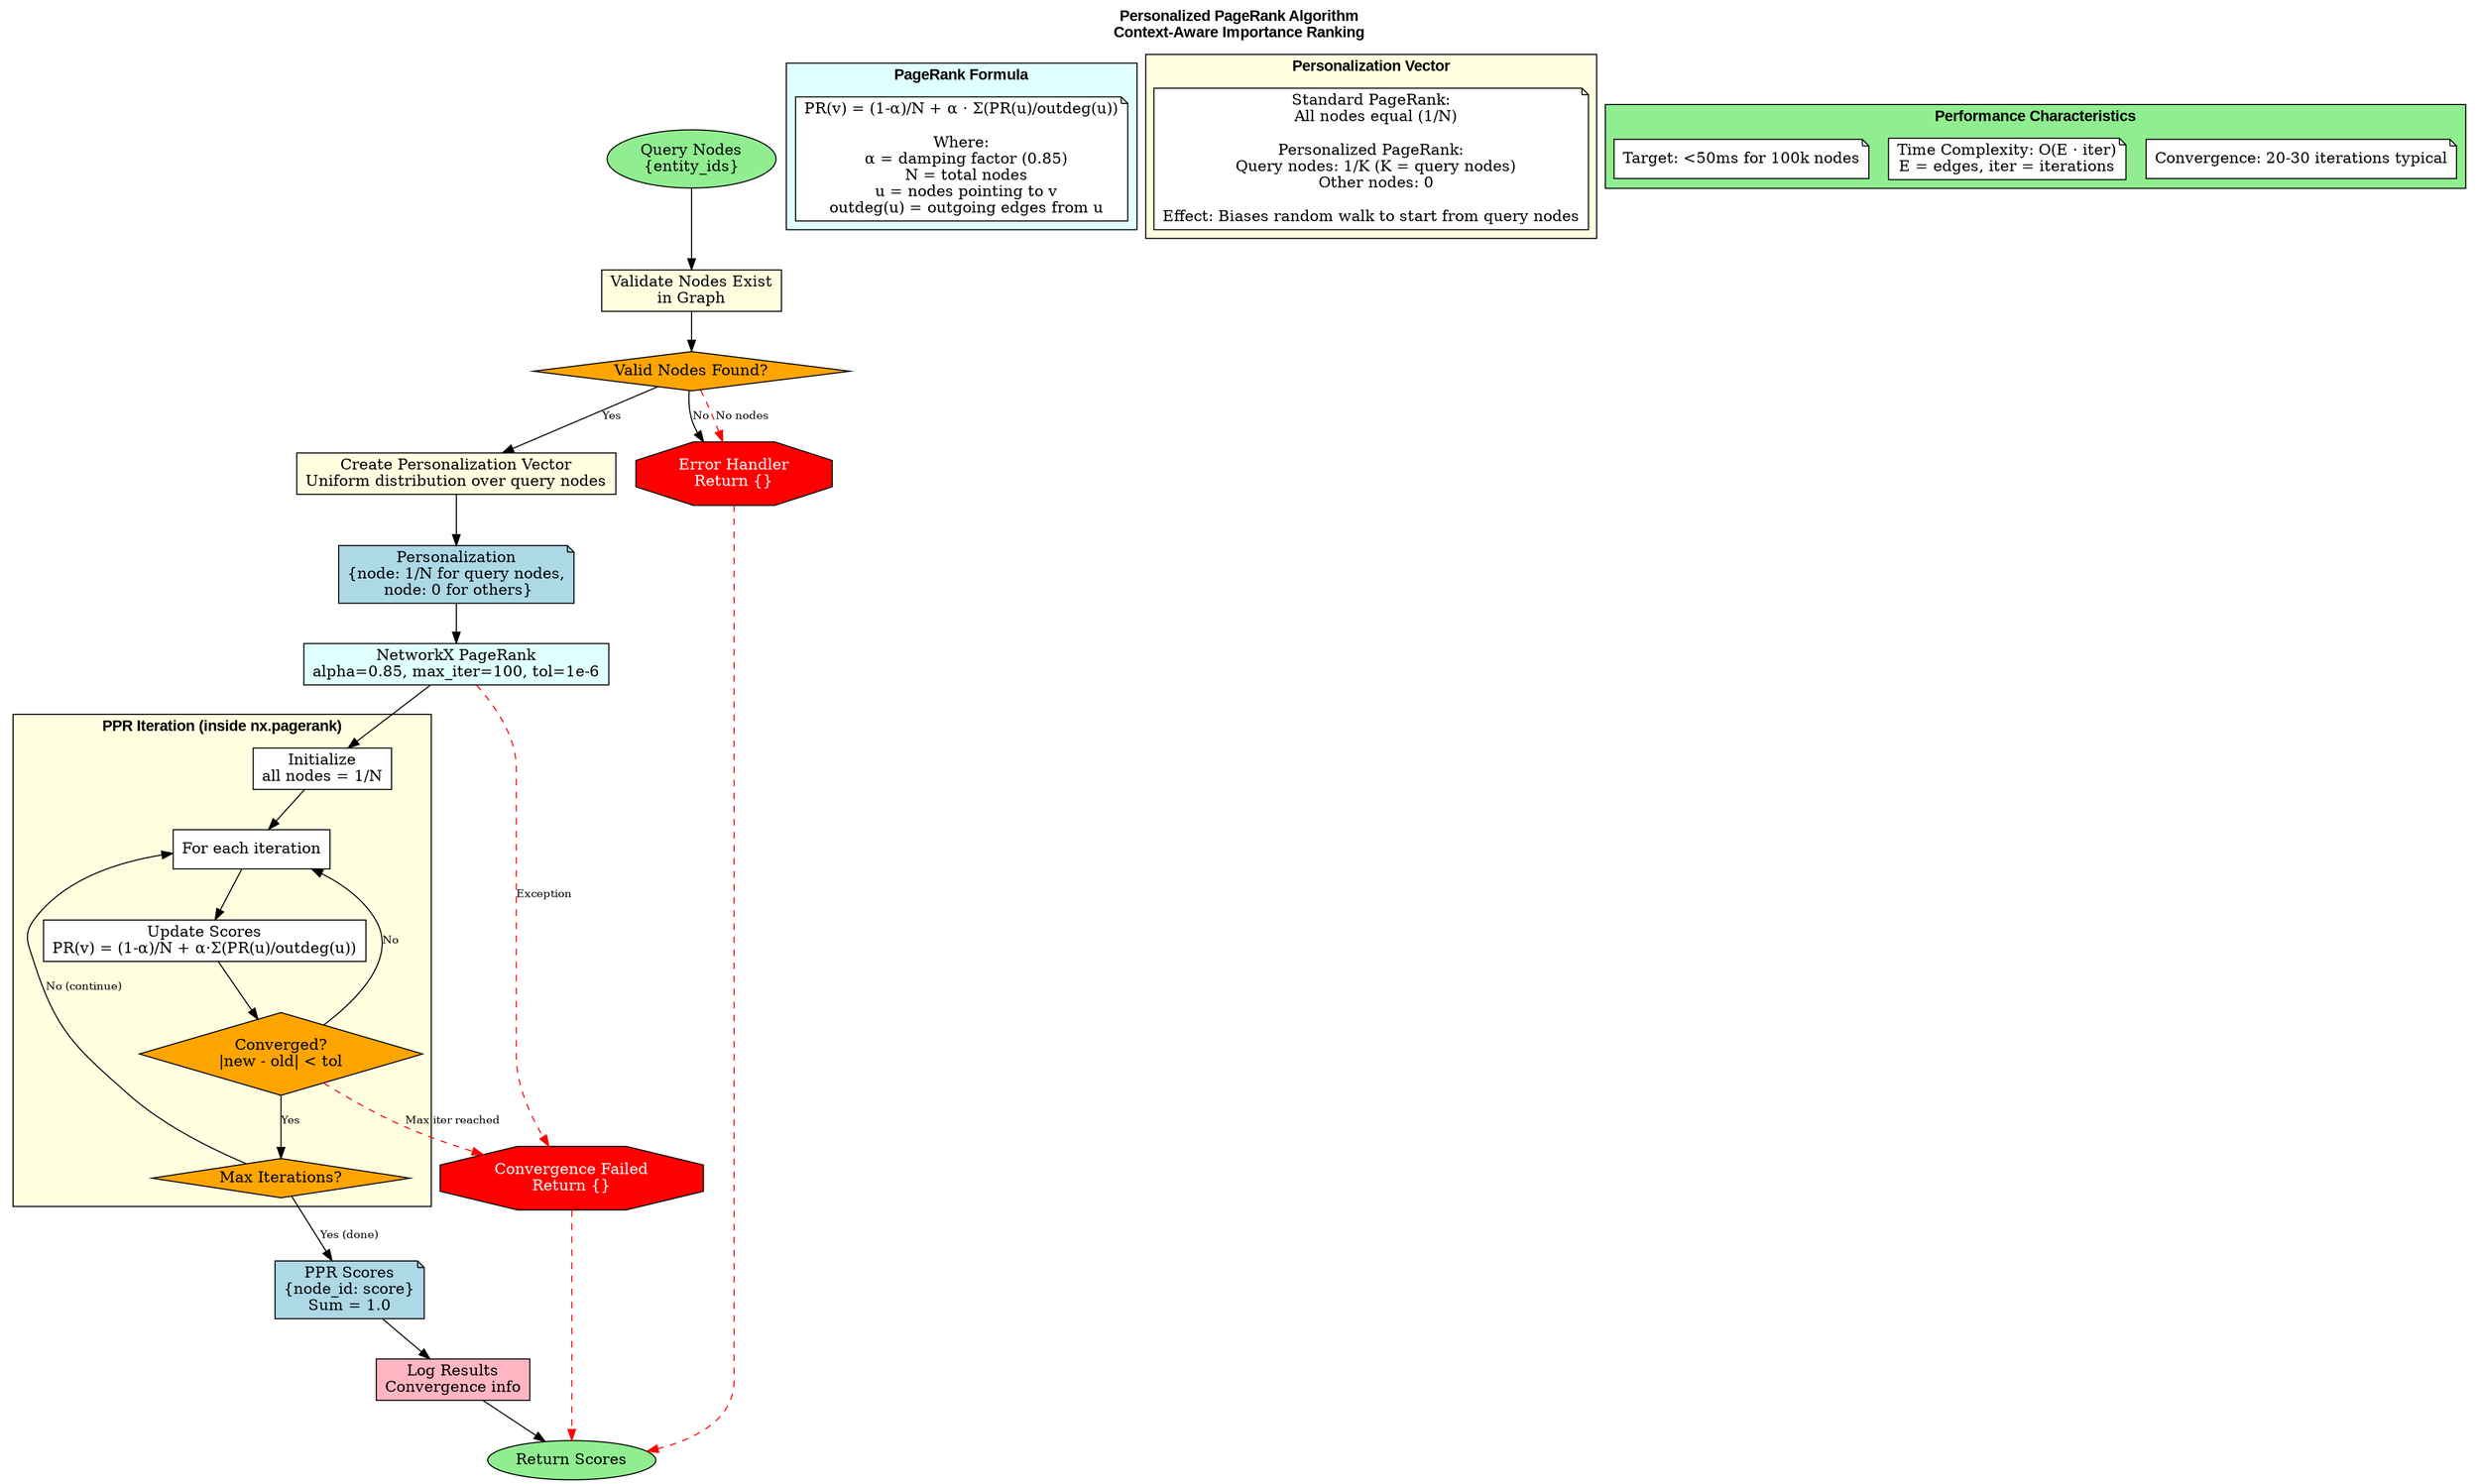 digraph PersonalizedPageRank {
    rankdir=TB;
    node [shape=box, style=filled, fillcolor=lightblue];
    edge [fontsize=10];

    // Title
    label="Personalized PageRank Algorithm\nContext-Aware Importance Ranking";
    labelloc="t";
    fontsize=14;
    fontname="Arial Bold";

    // Entry
    start [label="Query Nodes\n{entity_ids}", shape=ellipse, fillcolor=lightgreen];

    // Validate
    validate [label="Validate Nodes Exist\nin Graph", fillcolor=lightyellow];
    valid_check [label="Valid Nodes Found?", shape=diamond, fillcolor=orange];

    // Create personalization
    create_vector [label="Create Personalization Vector\nUniform distribution over query nodes", fillcolor=lightyellow];
    vector [label="Personalization\n{node: 1/N for query nodes,\n node: 0 for others}", shape=note];

    // Run PPR
    ppr [label="NetworkX PageRank\nalpha=0.85, max_iter=100, tol=1e-6", fillcolor=lightcyan];

    // Iteration (inside NetworkX)
    subgraph cluster_iteration {
        label="PPR Iteration (inside nx.pagerank)";
        style=filled;
        fillcolor=lightyellow;

        iter_start [label="Initialize\nall nodes = 1/N", fillcolor=white];
        iter_loop [label="For each iteration", fillcolor=white];
        iter_update [label="Update Scores\nPR(v) = (1-α)/N + α·Σ(PR(u)/outdeg(u))", fillcolor=white];
        iter_check [label="Converged?\n|new - old| < tol", shape=diamond, fillcolor=orange];
        iter_max [label="Max Iterations?", shape=diamond, fillcolor=orange];

        iter_start -> iter_loop;
        iter_loop -> iter_update;
        iter_update -> iter_check;
        iter_check -> iter_loop [label="No"];
        iter_check -> iter_max [label="Yes"];
        iter_max -> iter_loop [label="No (continue)"];
    }

    // Results
    scores [label="PPR Scores\n{node_id: score}\nSum = 1.0", shape=note];
    log [label="Log Results\nConvergence info", fillcolor=lightpink];
    end [label="Return Scores", shape=ellipse, fillcolor=lightgreen];

    // Main flow
    start -> validate;
    validate -> valid_check;
    valid_check -> create_vector [label="Yes"];
    valid_check -> error [label="No"];
    create_vector -> vector;
    vector -> ppr;
    ppr -> iter_start;
    iter_max -> scores [label="Yes (done)"];
    scores -> log;
    log -> end;

    // Error paths
    error [label="Error Handler\nReturn {}", shape=octagon, fillcolor=red, fontcolor=white];
    convergence_error [label="Convergence Failed\nReturn {}", shape=octagon, fillcolor=red, fontcolor=white];

    valid_check -> error [label="No nodes", style=dashed, color=red];
    iter_check -> convergence_error [label="Max iter reached", style=dashed, color=red];
    ppr -> convergence_error [style=dashed, color=red, label="Exception"];
    error -> end [style=dashed, color=red];
    convergence_error -> end [style=dashed, color=red];

    // Algorithm explanation
    subgraph cluster_formula {
        label="PageRank Formula";
        style=filled;
        fillcolor=lightcyan;

        formula [label="PR(v) = (1-α)/N + α · Σ(PR(u)/outdeg(u))\n\nWhere:\n  α = damping factor (0.85)\n  N = total nodes\n  u = nodes pointing to v\n  outdeg(u) = outgoing edges from u", shape=note, fillcolor=white];
    }

    // Personalization explanation
    subgraph cluster_personalization {
        label="Personalization Vector";
        style=filled;
        fillcolor=lightyellow;

        pers [label="Standard PageRank:\n  All nodes equal (1/N)\n\nPersonalized PageRank:\n  Query nodes: 1/K (K = query nodes)\n  Other nodes: 0\n\nEffect: Biases random walk to start from query nodes", shape=note, fillcolor=white];
    }

    // Performance notes
    subgraph cluster_performance {
        label="Performance Characteristics";
        style=filled;
        fillcolor=lightgreen;

        perf1 [label="Convergence: 20-30 iterations typical", shape=note, fillcolor=white];
        perf2 [label="Time Complexity: O(E · iter)\nE = edges, iter = iterations", shape=note, fillcolor=white];
        perf3 [label="Target: <50ms for 100k nodes", shape=note, fillcolor=white];
    }
}
